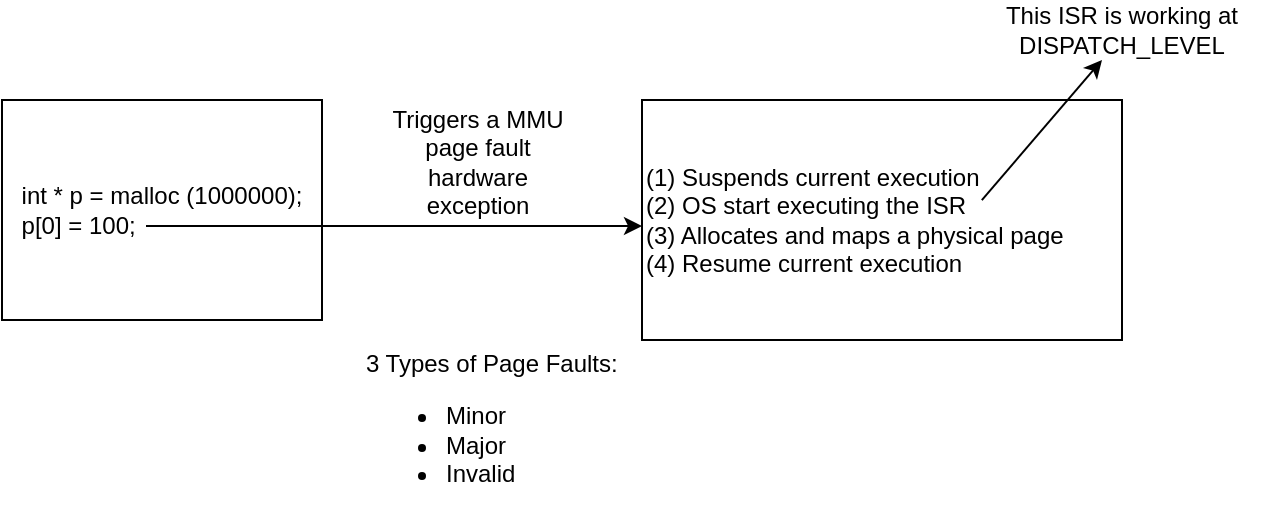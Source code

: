 <mxfile version="21.6.2" type="github">
  <diagram name="Page-1" id="KcMVhKevGDjmHu-vevIP">
    <mxGraphModel dx="794" dy="443" grid="1" gridSize="10" guides="1" tooltips="1" connect="1" arrows="1" fold="1" page="1" pageScale="1" pageWidth="850" pageHeight="1100" math="0" shadow="0">
      <root>
        <mxCell id="0" />
        <mxCell id="1" parent="0" />
        <mxCell id="MzqtTaXbOYVxBve9-991-1" value="int * p = malloc (1000000);&lt;br&gt;p[0] = 100;&amp;nbsp; &amp;nbsp; &amp;nbsp; &amp;nbsp; &amp;nbsp; &amp;nbsp; &amp;nbsp; &amp;nbsp; &amp;nbsp; &amp;nbsp; &amp;nbsp; &amp;nbsp; &amp;nbsp;" style="text;strokeColor=default;align=center;fillColor=none;html=1;verticalAlign=middle;whiteSpace=wrap;rounded=0;" parent="1" vertex="1">
          <mxGeometry x="40" y="90" width="160" height="110" as="geometry" />
        </mxCell>
        <mxCell id="MzqtTaXbOYVxBve9-991-3" value="" style="endArrow=classic;html=1;rounded=0;" parent="1" edge="1">
          <mxGeometry width="50" height="50" relative="1" as="geometry">
            <mxPoint x="112" y="153" as="sourcePoint" />
            <mxPoint x="360" y="153" as="targetPoint" />
          </mxGeometry>
        </mxCell>
        <mxCell id="MzqtTaXbOYVxBve9-991-4" style="edgeStyle=orthogonalEdgeStyle;rounded=0;orthogonalLoop=1;jettySize=auto;html=1;exitX=0.5;exitY=1;exitDx=0;exitDy=0;" parent="1" source="MzqtTaXbOYVxBve9-991-1" target="MzqtTaXbOYVxBve9-991-1" edge="1">
          <mxGeometry relative="1" as="geometry" />
        </mxCell>
        <mxCell id="MzqtTaXbOYVxBve9-991-6" value="Triggers a MMU page fault hardware exception" style="text;strokeColor=none;align=center;fillColor=none;html=1;verticalAlign=middle;whiteSpace=wrap;rounded=0;" parent="1" vertex="1">
          <mxGeometry x="228" y="76" width="100" height="90" as="geometry" />
        </mxCell>
        <mxCell id="MzqtTaXbOYVxBve9-991-7" value="(1) Suspends current execution&lt;br&gt;(2) OS start executing the ISR&lt;br&gt;(3) Allocates and maps a physical page&lt;br&gt;(4) Resume current execution" style="whiteSpace=wrap;html=1;align=left;" parent="1" vertex="1">
          <mxGeometry x="360" y="90" width="240" height="120" as="geometry" />
        </mxCell>
        <mxCell id="MzqtTaXbOYVxBve9-991-8" value="" style="endArrow=classic;html=1;rounded=0;exitX=0.708;exitY=0.417;exitDx=0;exitDy=0;exitPerimeter=0;" parent="1" source="MzqtTaXbOYVxBve9-991-7" edge="1">
          <mxGeometry width="50" height="50" relative="1" as="geometry">
            <mxPoint x="540" y="120" as="sourcePoint" />
            <mxPoint x="590" y="70" as="targetPoint" />
          </mxGeometry>
        </mxCell>
        <mxCell id="MzqtTaXbOYVxBve9-991-9" value="This ISR is working at DISPATCH_LEVEL" style="text;strokeColor=none;align=center;fillColor=none;html=1;verticalAlign=middle;whiteSpace=wrap;rounded=0;" parent="1" vertex="1">
          <mxGeometry x="520" y="40" width="160" height="30" as="geometry" />
        </mxCell>
        <mxCell id="KYt8iWn4R4vlqyBrgG1W-1" value="3 Types of Page Faults:&lt;br&gt;&lt;ul&gt;&lt;li&gt;&lt;span style=&quot;background-color: initial;&quot;&gt;Minor&lt;/span&gt;&lt;/li&gt;&lt;li style=&quot;&quot;&gt;Major&lt;/li&gt;&lt;li style=&quot;&quot;&gt;Invalid&lt;/li&gt;&lt;/ul&gt;" style="text;strokeColor=none;align=left;fillColor=none;html=1;verticalAlign=middle;whiteSpace=wrap;rounded=0;" vertex="1" parent="1">
          <mxGeometry x="220" y="210" width="140" height="90" as="geometry" />
        </mxCell>
      </root>
    </mxGraphModel>
  </diagram>
</mxfile>
